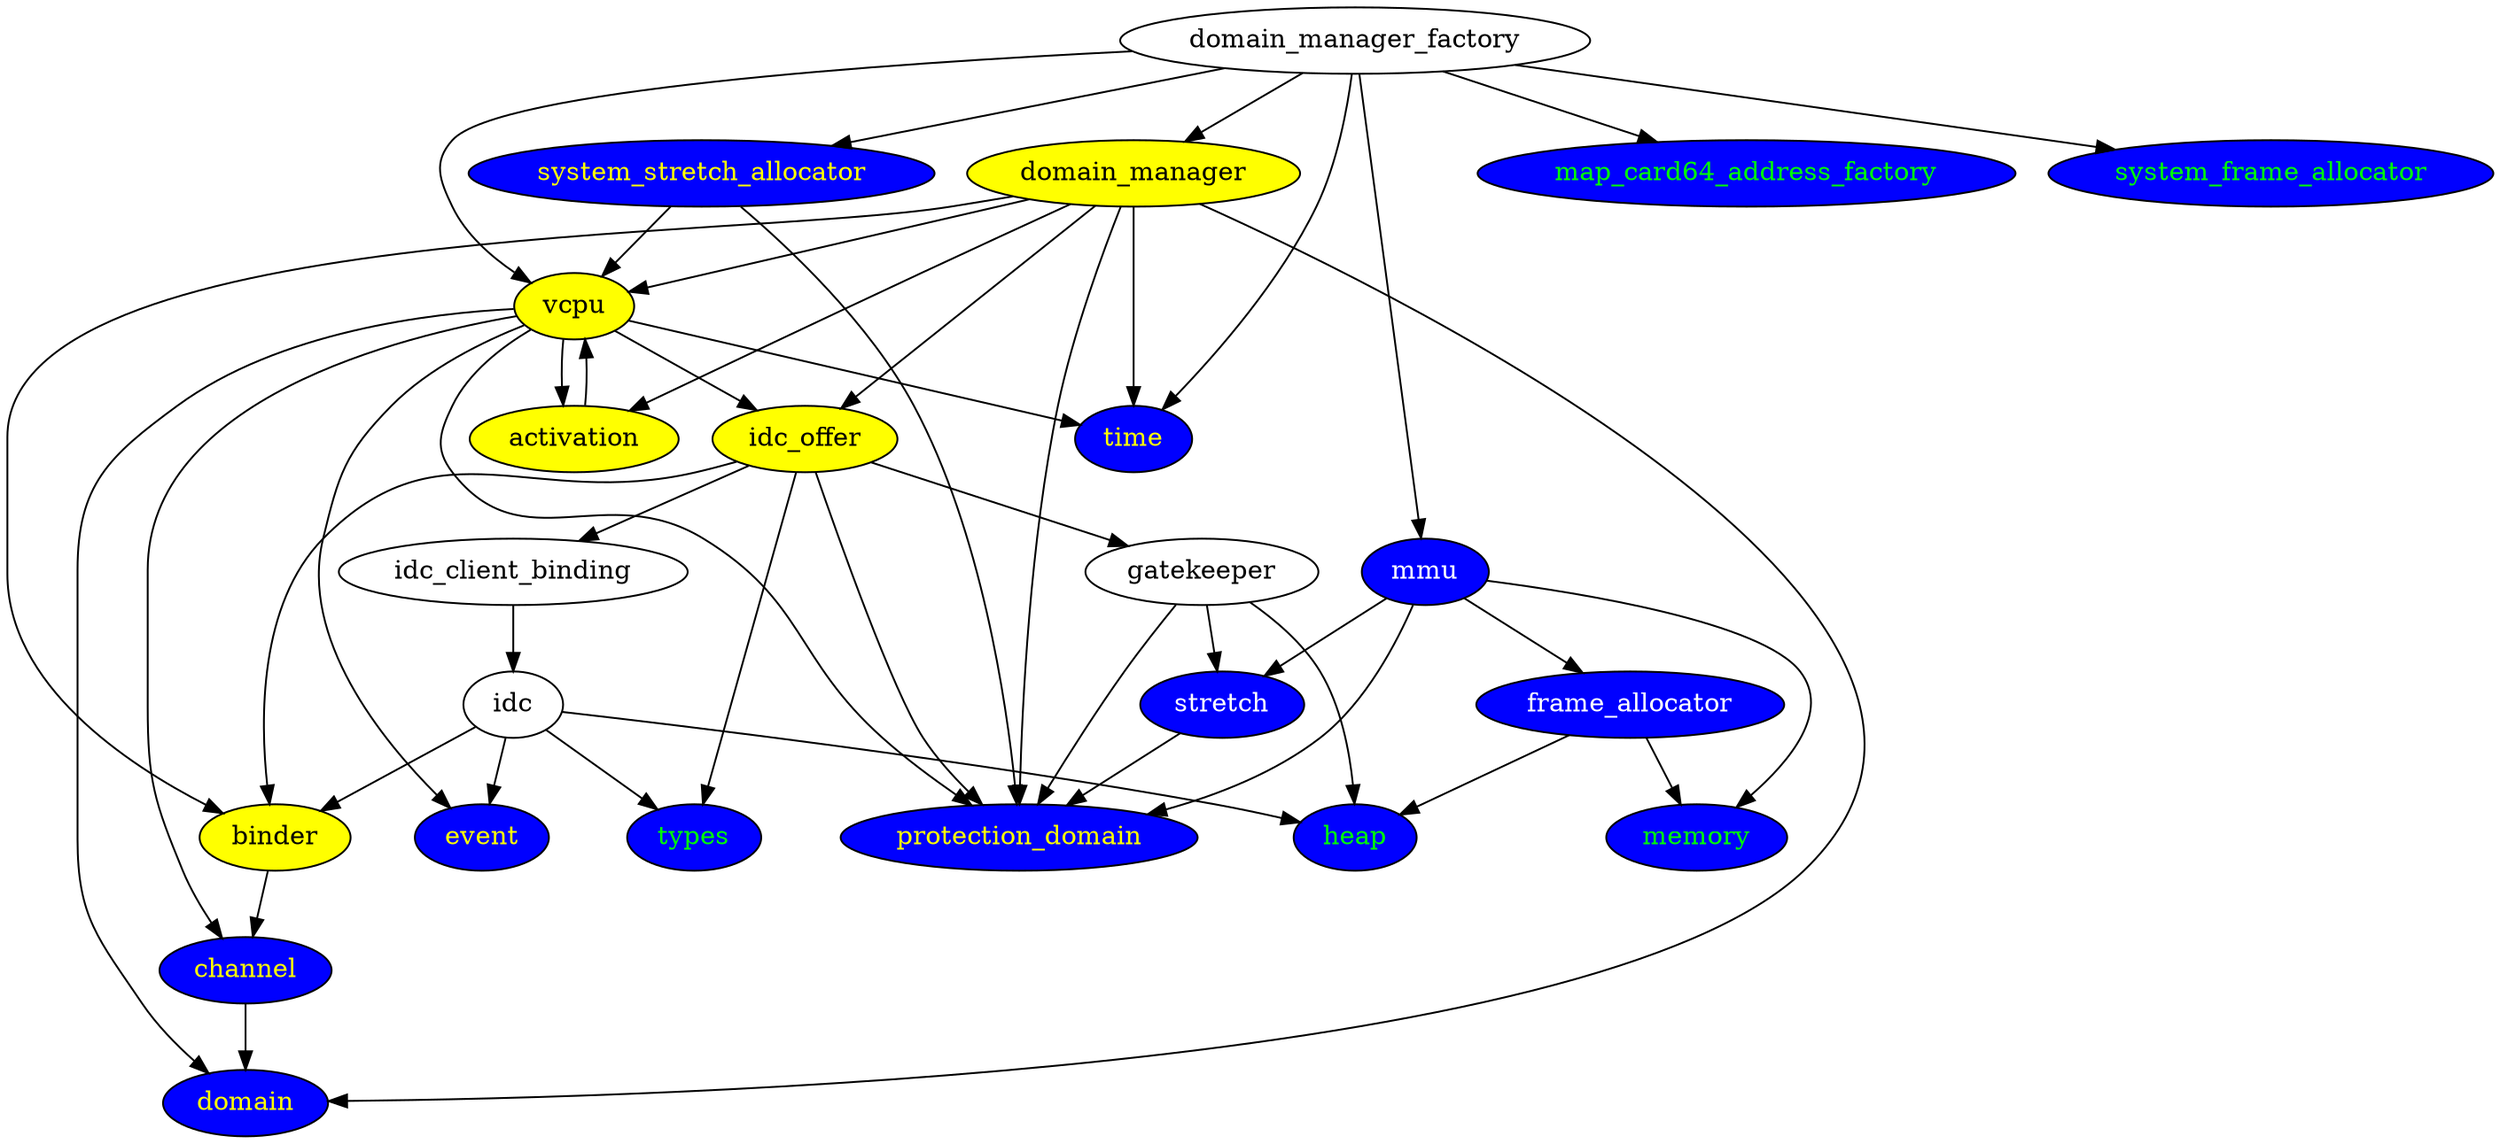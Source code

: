 digraph {
# Stuff we're after (what domain_manager and vcpu need)
	vcpu [style=filled,fillcolor=yellow,color=black,fontcolor=black];
	domain [style=filled,fillcolor=blue,color=black,fontcolor=yellow];
	domain_manager [style=filled,fillcolor=yellow,color=black,fontcolor=black];
	binder [style=filled,fillcolor=yellow,color=black,fontcolor=black];
	idc_offer [style=filled,fillcolor=yellow,color=black,fontcolor=black];
	activation [style=filled,fillcolor=yellow,color=black,fontcolor=black];
	system_stretch_allocator [style=filled,fillcolor=blue,color=black,fontcolor=yellow];
	time [style=filled,fillcolor=blue,color=black,fontcolor=yellow];
	protection_domain [style=filled,fillcolor=blue,color=black,fontcolor=yellow];
	channel [style=filled,fillcolor=blue,color=black,fontcolor=yellow];
	event [style=filled,fillcolor=blue,color=black,fontcolor=yellow];
# Leaf Nodes
	heap [style=filled,fillcolor=blue,color=black,fontcolor=green];
	map_card64_address_factory [style=filled,fillcolor=blue,color=black,fontcolor=green];
	types [style=filled,fillcolor=blue,color=black,fontcolor=green];
	memory [style=filled,fillcolor=blue,color=black,fontcolor=green];
	system_frame_allocator [style=filled,fillcolor=blue,color=black,fontcolor=green];
# Non-leaf nodes
    frame_allocator [style=filled,fillcolor=blue,fontcolor=white];
    stretch [style=filled,fillcolor=blue,fontcolor=white];
    mmu [style=filled,fillcolor=blue,fontcolor=white];

	activation -> vcpu;
	binder -> channel;
	channel -> domain;
	domain_manager -> activation;
	domain_manager -> protection_domain;
	domain_manager -> time;
	domain_manager -> domain;
	domain_manager -> vcpu;
	domain_manager -> idc_offer;
	domain_manager -> binder;
	domain_manager_factory -> system_stretch_allocator;
	domain_manager_factory -> time;
	domain_manager_factory -> domain_manager;
	domain_manager_factory -> system_frame_allocator;
	domain_manager_factory -> map_card64_address_factory;
	domain_manager_factory -> mmu;
	domain_manager_factory -> vcpu;
	frame_allocator -> memory;
	frame_allocator -> heap;
	gatekeeper -> heap;
	gatekeeper -> stretch;
	gatekeeper -> protection_domain;
	idc -> heap;
	idc -> binder;
	idc -> event;
	idc -> types;
	idc_client_binding -> idc;
	idc_offer -> types;
	idc_offer -> binder;
	idc_offer -> protection_domain;
	idc_offer -> idc_client_binding;
	idc_offer -> gatekeeper;
	mmu -> frame_allocator;
	mmu -> memory; 
	mmu -> protection_domain;
	mmu -> stretch;
	stretch -> protection_domain;
	system_stretch_allocator -> protection_domain;
	system_stretch_allocator -> vcpu;
	vcpu -> activation;
	vcpu -> channel;
	vcpu -> event;
	vcpu -> time;
	vcpu -> domain;
	vcpu -> protection_domain;
	vcpu -> idc_offer;
}
